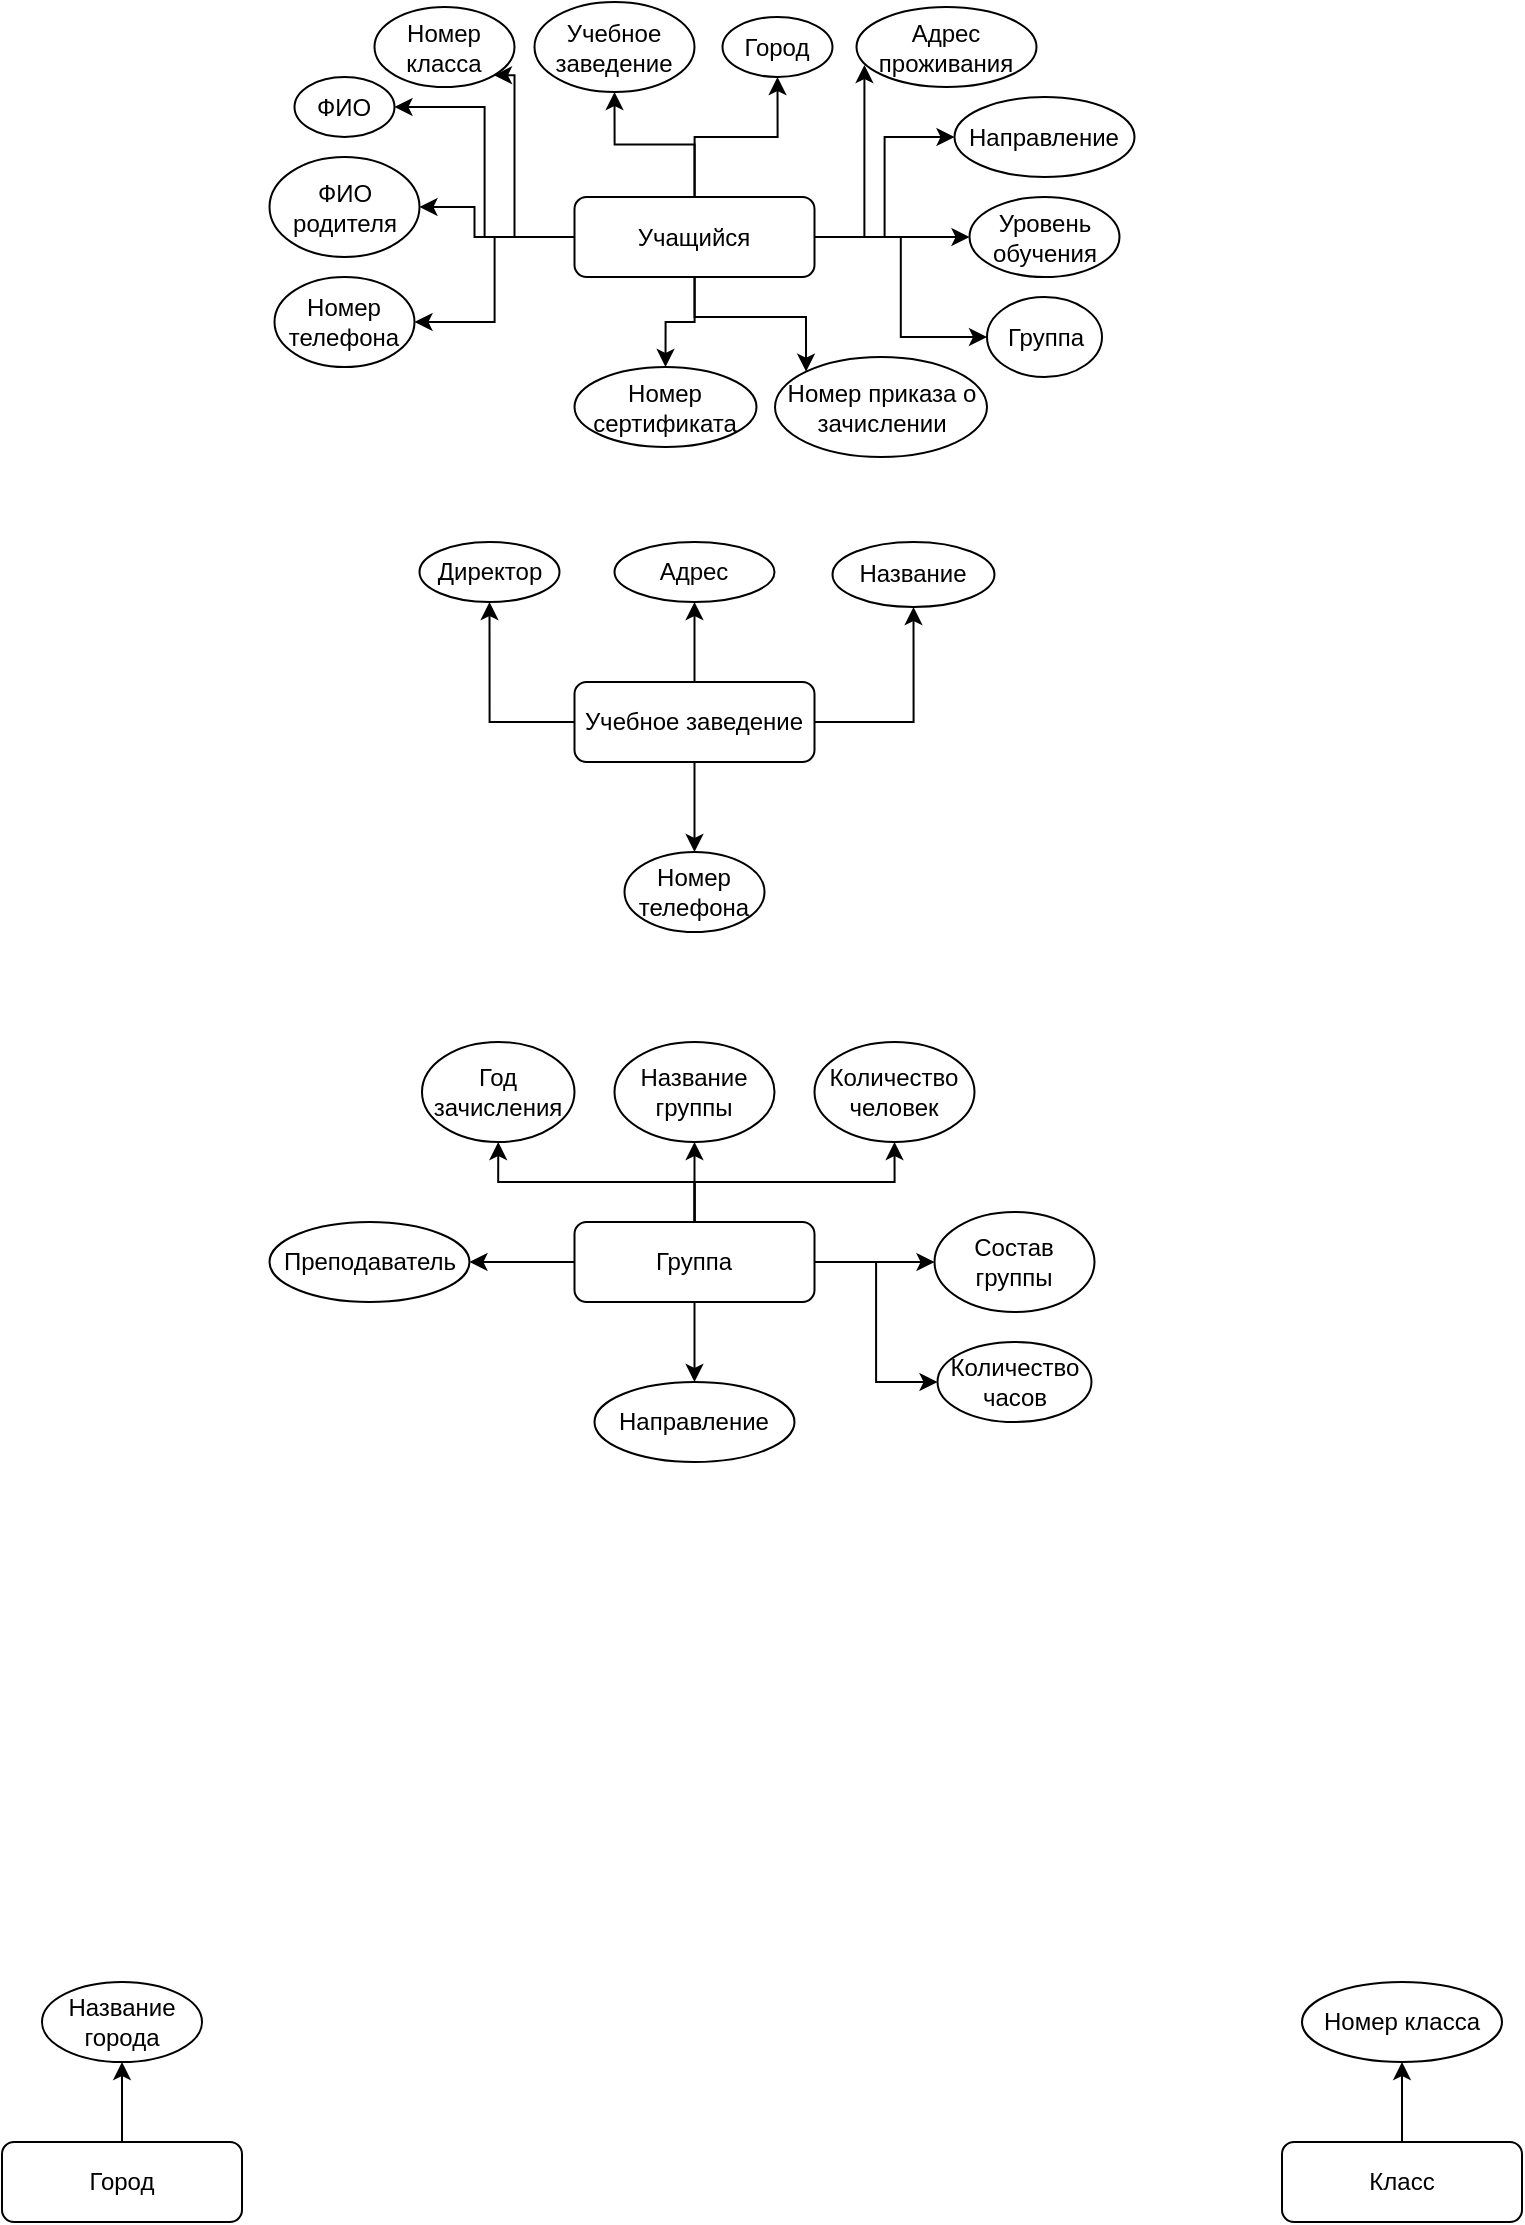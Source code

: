 <mxfile version="14.4.3" type="github">
  <diagram id="C5RBs43oDa-KdzZeNtuy" name="Page-1">
    <mxGraphModel dx="868" dy="425" grid="1" gridSize="10" guides="1" tooltips="1" connect="1" arrows="1" fold="1" page="1" pageScale="1" pageWidth="827" pageHeight="1169" math="0" shadow="0">
      <root>
        <mxCell id="WIyWlLk6GJQsqaUBKTNV-0" />
        <mxCell id="WIyWlLk6GJQsqaUBKTNV-1" parent="WIyWlLk6GJQsqaUBKTNV-0" />
        <mxCell id="0Tz-Ho_IqmYAWqOtKeM1-15" style="edgeStyle=orthogonalEdgeStyle;rounded=0;orthogonalLoop=1;jettySize=auto;html=1;entryX=0;entryY=0;entryDx=0;entryDy=0;" edge="1" parent="WIyWlLk6GJQsqaUBKTNV-1" source="WIyWlLk6GJQsqaUBKTNV-3" target="0Tz-Ho_IqmYAWqOtKeM1-10">
          <mxGeometry relative="1" as="geometry" />
        </mxCell>
        <mxCell id="0Tz-Ho_IqmYAWqOtKeM1-16" style="edgeStyle=orthogonalEdgeStyle;rounded=0;orthogonalLoop=1;jettySize=auto;html=1;" edge="1" parent="WIyWlLk6GJQsqaUBKTNV-1" source="WIyWlLk6GJQsqaUBKTNV-3" target="0Tz-Ho_IqmYAWqOtKeM1-11">
          <mxGeometry relative="1" as="geometry" />
        </mxCell>
        <mxCell id="0Tz-Ho_IqmYAWqOtKeM1-17" style="edgeStyle=orthogonalEdgeStyle;rounded=0;orthogonalLoop=1;jettySize=auto;html=1;entryX=0;entryY=0.5;entryDx=0;entryDy=0;" edge="1" parent="WIyWlLk6GJQsqaUBKTNV-1" source="WIyWlLk6GJQsqaUBKTNV-3" target="0Tz-Ho_IqmYAWqOtKeM1-9">
          <mxGeometry relative="1" as="geometry" />
        </mxCell>
        <mxCell id="0Tz-Ho_IqmYAWqOtKeM1-18" style="edgeStyle=orthogonalEdgeStyle;rounded=0;orthogonalLoop=1;jettySize=auto;html=1;" edge="1" parent="WIyWlLk6GJQsqaUBKTNV-1" source="WIyWlLk6GJQsqaUBKTNV-3" target="0Tz-Ho_IqmYAWqOtKeM1-8">
          <mxGeometry relative="1" as="geometry" />
        </mxCell>
        <mxCell id="0Tz-Ho_IqmYAWqOtKeM1-19" style="edgeStyle=orthogonalEdgeStyle;rounded=0;orthogonalLoop=1;jettySize=auto;html=1;entryX=0;entryY=0.5;entryDx=0;entryDy=0;" edge="1" parent="WIyWlLk6GJQsqaUBKTNV-1" source="WIyWlLk6GJQsqaUBKTNV-3" target="0Tz-Ho_IqmYAWqOtKeM1-7">
          <mxGeometry relative="1" as="geometry" />
        </mxCell>
        <mxCell id="0Tz-Ho_IqmYAWqOtKeM1-21" style="edgeStyle=orthogonalEdgeStyle;rounded=0;orthogonalLoop=1;jettySize=auto;html=1;entryX=0.044;entryY=0.725;entryDx=0;entryDy=0;entryPerimeter=0;" edge="1" parent="WIyWlLk6GJQsqaUBKTNV-1" source="WIyWlLk6GJQsqaUBKTNV-3" target="0Tz-Ho_IqmYAWqOtKeM1-1">
          <mxGeometry relative="1" as="geometry" />
        </mxCell>
        <mxCell id="0Tz-Ho_IqmYAWqOtKeM1-22" style="edgeStyle=orthogonalEdgeStyle;rounded=0;orthogonalLoop=1;jettySize=auto;html=1;entryX=0.5;entryY=1;entryDx=0;entryDy=0;" edge="1" parent="WIyWlLk6GJQsqaUBKTNV-1" source="WIyWlLk6GJQsqaUBKTNV-3" target="0Tz-Ho_IqmYAWqOtKeM1-0">
          <mxGeometry relative="1" as="geometry" />
        </mxCell>
        <mxCell id="0Tz-Ho_IqmYAWqOtKeM1-23" style="edgeStyle=orthogonalEdgeStyle;rounded=0;orthogonalLoop=1;jettySize=auto;html=1;" edge="1" parent="WIyWlLk6GJQsqaUBKTNV-1" source="WIyWlLk6GJQsqaUBKTNV-3" target="0Tz-Ho_IqmYAWqOtKeM1-2">
          <mxGeometry relative="1" as="geometry" />
        </mxCell>
        <mxCell id="0Tz-Ho_IqmYAWqOtKeM1-24" style="edgeStyle=orthogonalEdgeStyle;rounded=0;orthogonalLoop=1;jettySize=auto;html=1;entryX=1;entryY=1;entryDx=0;entryDy=0;" edge="1" parent="WIyWlLk6GJQsqaUBKTNV-1" source="WIyWlLk6GJQsqaUBKTNV-3" target="0Tz-Ho_IqmYAWqOtKeM1-3">
          <mxGeometry relative="1" as="geometry">
            <Array as="points">
              <mxPoint x="306.25" y="137.5" />
              <mxPoint x="306.25" y="56.5" />
            </Array>
          </mxGeometry>
        </mxCell>
        <mxCell id="0Tz-Ho_IqmYAWqOtKeM1-25" style="edgeStyle=orthogonalEdgeStyle;rounded=0;orthogonalLoop=1;jettySize=auto;html=1;entryX=1;entryY=0.5;entryDx=0;entryDy=0;" edge="1" parent="WIyWlLk6GJQsqaUBKTNV-1" source="WIyWlLk6GJQsqaUBKTNV-3" target="0Tz-Ho_IqmYAWqOtKeM1-4">
          <mxGeometry relative="1" as="geometry" />
        </mxCell>
        <mxCell id="0Tz-Ho_IqmYAWqOtKeM1-26" style="edgeStyle=orthogonalEdgeStyle;rounded=0;orthogonalLoop=1;jettySize=auto;html=1;" edge="1" parent="WIyWlLk6GJQsqaUBKTNV-1" source="WIyWlLk6GJQsqaUBKTNV-3" target="0Tz-Ho_IqmYAWqOtKeM1-5">
          <mxGeometry relative="1" as="geometry">
            <Array as="points">
              <mxPoint x="286.25" y="137.5" />
              <mxPoint x="286.25" y="122.5" />
            </Array>
          </mxGeometry>
        </mxCell>
        <mxCell id="0Tz-Ho_IqmYAWqOtKeM1-27" style="edgeStyle=orthogonalEdgeStyle;rounded=0;orthogonalLoop=1;jettySize=auto;html=1;" edge="1" parent="WIyWlLk6GJQsqaUBKTNV-1" source="WIyWlLk6GJQsqaUBKTNV-3" target="0Tz-Ho_IqmYAWqOtKeM1-6">
          <mxGeometry relative="1" as="geometry" />
        </mxCell>
        <mxCell id="WIyWlLk6GJQsqaUBKTNV-3" value="Учащийся" style="rounded=1;whiteSpace=wrap;html=1;fontSize=12;glass=0;strokeWidth=1;shadow=0;" parent="WIyWlLk6GJQsqaUBKTNV-1" vertex="1">
          <mxGeometry x="336.25" y="117.5" width="120" height="40" as="geometry" />
        </mxCell>
        <mxCell id="0Tz-Ho_IqmYAWqOtKeM1-0" value="Город" style="ellipse;whiteSpace=wrap;html=1;" vertex="1" parent="WIyWlLk6GJQsqaUBKTNV-1">
          <mxGeometry x="410.25" y="27.5" width="55" height="30" as="geometry" />
        </mxCell>
        <mxCell id="0Tz-Ho_IqmYAWqOtKeM1-1" value="Адрес проживания" style="ellipse;whiteSpace=wrap;html=1;" vertex="1" parent="WIyWlLk6GJQsqaUBKTNV-1">
          <mxGeometry x="477.25" y="22.5" width="90" height="40" as="geometry" />
        </mxCell>
        <mxCell id="0Tz-Ho_IqmYAWqOtKeM1-2" value="Учебное заведение" style="ellipse;whiteSpace=wrap;html=1;" vertex="1" parent="WIyWlLk6GJQsqaUBKTNV-1">
          <mxGeometry x="316.25" y="20" width="80" height="45" as="geometry" />
        </mxCell>
        <mxCell id="0Tz-Ho_IqmYAWqOtKeM1-3" value="Номер класса" style="ellipse;whiteSpace=wrap;html=1;" vertex="1" parent="WIyWlLk6GJQsqaUBKTNV-1">
          <mxGeometry x="236.25" y="22.5" width="70" height="40" as="geometry" />
        </mxCell>
        <mxCell id="0Tz-Ho_IqmYAWqOtKeM1-4" value="ФИО" style="ellipse;whiteSpace=wrap;html=1;" vertex="1" parent="WIyWlLk6GJQsqaUBKTNV-1">
          <mxGeometry x="196.25" y="57.5" width="50" height="30" as="geometry" />
        </mxCell>
        <mxCell id="0Tz-Ho_IqmYAWqOtKeM1-5" value="ФИО родителя" style="ellipse;whiteSpace=wrap;html=1;" vertex="1" parent="WIyWlLk6GJQsqaUBKTNV-1">
          <mxGeometry x="183.75" y="97.5" width="75" height="50" as="geometry" />
        </mxCell>
        <mxCell id="0Tz-Ho_IqmYAWqOtKeM1-6" value="Номер телефона" style="ellipse;whiteSpace=wrap;html=1;" vertex="1" parent="WIyWlLk6GJQsqaUBKTNV-1">
          <mxGeometry x="186.25" y="157.5" width="70" height="45" as="geometry" />
        </mxCell>
        <mxCell id="0Tz-Ho_IqmYAWqOtKeM1-7" value="Направление" style="ellipse;whiteSpace=wrap;html=1;" vertex="1" parent="WIyWlLk6GJQsqaUBKTNV-1">
          <mxGeometry x="526.25" y="67.5" width="90" height="40" as="geometry" />
        </mxCell>
        <mxCell id="0Tz-Ho_IqmYAWqOtKeM1-8" value="Уровень обучения" style="ellipse;whiteSpace=wrap;html=1;" vertex="1" parent="WIyWlLk6GJQsqaUBKTNV-1">
          <mxGeometry x="533.75" y="117.5" width="75" height="40" as="geometry" />
        </mxCell>
        <mxCell id="0Tz-Ho_IqmYAWqOtKeM1-9" value="Группа" style="ellipse;whiteSpace=wrap;html=1;" vertex="1" parent="WIyWlLk6GJQsqaUBKTNV-1">
          <mxGeometry x="542.5" y="167.5" width="57.5" height="40" as="geometry" />
        </mxCell>
        <mxCell id="0Tz-Ho_IqmYAWqOtKeM1-10" value="Номер приказа о зачислении" style="ellipse;whiteSpace=wrap;html=1;" vertex="1" parent="WIyWlLk6GJQsqaUBKTNV-1">
          <mxGeometry x="436.5" y="197.5" width="106" height="50" as="geometry" />
        </mxCell>
        <mxCell id="0Tz-Ho_IqmYAWqOtKeM1-11" value="Номер сертификата" style="ellipse;whiteSpace=wrap;html=1;" vertex="1" parent="WIyWlLk6GJQsqaUBKTNV-1">
          <mxGeometry x="336.25" y="202.5" width="91" height="40" as="geometry" />
        </mxCell>
        <mxCell id="0Tz-Ho_IqmYAWqOtKeM1-34" style="edgeStyle=orthogonalEdgeStyle;rounded=0;orthogonalLoop=1;jettySize=auto;html=1;entryX=0.5;entryY=1;entryDx=0;entryDy=0;" edge="1" parent="WIyWlLk6GJQsqaUBKTNV-1" source="0Tz-Ho_IqmYAWqOtKeM1-29" target="0Tz-Ho_IqmYAWqOtKeM1-31">
          <mxGeometry relative="1" as="geometry" />
        </mxCell>
        <mxCell id="0Tz-Ho_IqmYAWqOtKeM1-35" style="edgeStyle=orthogonalEdgeStyle;rounded=0;orthogonalLoop=1;jettySize=auto;html=1;entryX=0.5;entryY=1;entryDx=0;entryDy=0;" edge="1" parent="WIyWlLk6GJQsqaUBKTNV-1" source="0Tz-Ho_IqmYAWqOtKeM1-29" target="0Tz-Ho_IqmYAWqOtKeM1-30">
          <mxGeometry relative="1" as="geometry" />
        </mxCell>
        <mxCell id="0Tz-Ho_IqmYAWqOtKeM1-36" style="edgeStyle=orthogonalEdgeStyle;rounded=0;orthogonalLoop=1;jettySize=auto;html=1;entryX=0.5;entryY=1;entryDx=0;entryDy=0;" edge="1" parent="WIyWlLk6GJQsqaUBKTNV-1" source="0Tz-Ho_IqmYAWqOtKeM1-29" target="0Tz-Ho_IqmYAWqOtKeM1-32">
          <mxGeometry relative="1" as="geometry" />
        </mxCell>
        <mxCell id="0Tz-Ho_IqmYAWqOtKeM1-37" style="edgeStyle=orthogonalEdgeStyle;rounded=0;orthogonalLoop=1;jettySize=auto;html=1;" edge="1" parent="WIyWlLk6GJQsqaUBKTNV-1" source="0Tz-Ho_IqmYAWqOtKeM1-29" target="0Tz-Ho_IqmYAWqOtKeM1-33">
          <mxGeometry relative="1" as="geometry" />
        </mxCell>
        <mxCell id="0Tz-Ho_IqmYAWqOtKeM1-29" value="Учебное заведение" style="rounded=1;whiteSpace=wrap;html=1;" vertex="1" parent="WIyWlLk6GJQsqaUBKTNV-1">
          <mxGeometry x="336.25" y="360" width="120" height="40" as="geometry" />
        </mxCell>
        <mxCell id="0Tz-Ho_IqmYAWqOtKeM1-30" value="Адрес" style="ellipse;whiteSpace=wrap;html=1;" vertex="1" parent="WIyWlLk6GJQsqaUBKTNV-1">
          <mxGeometry x="356.25" y="290" width="80" height="30" as="geometry" />
        </mxCell>
        <mxCell id="0Tz-Ho_IqmYAWqOtKeM1-31" value="Название" style="ellipse;whiteSpace=wrap;html=1;" vertex="1" parent="WIyWlLk6GJQsqaUBKTNV-1">
          <mxGeometry x="465.25" y="290" width="81" height="32.5" as="geometry" />
        </mxCell>
        <mxCell id="0Tz-Ho_IqmYAWqOtKeM1-32" value="Директор" style="ellipse;whiteSpace=wrap;html=1;" vertex="1" parent="WIyWlLk6GJQsqaUBKTNV-1">
          <mxGeometry x="258.75" y="290" width="70" height="30" as="geometry" />
        </mxCell>
        <mxCell id="0Tz-Ho_IqmYAWqOtKeM1-33" value="Номер телефона" style="ellipse;whiteSpace=wrap;html=1;" vertex="1" parent="WIyWlLk6GJQsqaUBKTNV-1">
          <mxGeometry x="361.25" y="445" width="70" height="40" as="geometry" />
        </mxCell>
        <mxCell id="0Tz-Ho_IqmYAWqOtKeM1-43" style="edgeStyle=orthogonalEdgeStyle;rounded=0;orthogonalLoop=1;jettySize=auto;html=1;entryX=0.5;entryY=1;entryDx=0;entryDy=0;" edge="1" parent="WIyWlLk6GJQsqaUBKTNV-1" source="0Tz-Ho_IqmYAWqOtKeM1-38" target="0Tz-Ho_IqmYAWqOtKeM1-40">
          <mxGeometry relative="1" as="geometry" />
        </mxCell>
        <mxCell id="0Tz-Ho_IqmYAWqOtKeM1-44" style="edgeStyle=orthogonalEdgeStyle;rounded=0;orthogonalLoop=1;jettySize=auto;html=1;" edge="1" parent="WIyWlLk6GJQsqaUBKTNV-1" source="0Tz-Ho_IqmYAWqOtKeM1-38" target="0Tz-Ho_IqmYAWqOtKeM1-39">
          <mxGeometry relative="1" as="geometry" />
        </mxCell>
        <mxCell id="0Tz-Ho_IqmYAWqOtKeM1-45" style="edgeStyle=orthogonalEdgeStyle;rounded=0;orthogonalLoop=1;jettySize=auto;html=1;entryX=0.5;entryY=1;entryDx=0;entryDy=0;" edge="1" parent="WIyWlLk6GJQsqaUBKTNV-1" source="0Tz-Ho_IqmYAWqOtKeM1-38" target="0Tz-Ho_IqmYAWqOtKeM1-41">
          <mxGeometry relative="1" as="geometry" />
        </mxCell>
        <mxCell id="0Tz-Ho_IqmYAWqOtKeM1-46" style="edgeStyle=orthogonalEdgeStyle;rounded=0;orthogonalLoop=1;jettySize=auto;html=1;" edge="1" parent="WIyWlLk6GJQsqaUBKTNV-1" source="0Tz-Ho_IqmYAWqOtKeM1-38" target="0Tz-Ho_IqmYAWqOtKeM1-42">
          <mxGeometry relative="1" as="geometry" />
        </mxCell>
        <mxCell id="0Tz-Ho_IqmYAWqOtKeM1-48" style="edgeStyle=orthogonalEdgeStyle;rounded=0;orthogonalLoop=1;jettySize=auto;html=1;exitX=1;exitY=0.5;exitDx=0;exitDy=0;entryX=0;entryY=0.5;entryDx=0;entryDy=0;" edge="1" parent="WIyWlLk6GJQsqaUBKTNV-1" source="0Tz-Ho_IqmYAWqOtKeM1-38" target="0Tz-Ho_IqmYAWqOtKeM1-47">
          <mxGeometry relative="1" as="geometry" />
        </mxCell>
        <mxCell id="0Tz-Ho_IqmYAWqOtKeM1-56" style="edgeStyle=orthogonalEdgeStyle;rounded=0;orthogonalLoop=1;jettySize=auto;html=1;" edge="1" parent="WIyWlLk6GJQsqaUBKTNV-1" source="0Tz-Ho_IqmYAWqOtKeM1-38" target="0Tz-Ho_IqmYAWqOtKeM1-55">
          <mxGeometry relative="1" as="geometry" />
        </mxCell>
        <mxCell id="0Tz-Ho_IqmYAWqOtKeM1-58" style="edgeStyle=orthogonalEdgeStyle;rounded=0;orthogonalLoop=1;jettySize=auto;html=1;entryX=0;entryY=0.5;entryDx=0;entryDy=0;" edge="1" parent="WIyWlLk6GJQsqaUBKTNV-1" source="0Tz-Ho_IqmYAWqOtKeM1-38" target="0Tz-Ho_IqmYAWqOtKeM1-57">
          <mxGeometry relative="1" as="geometry" />
        </mxCell>
        <mxCell id="0Tz-Ho_IqmYAWqOtKeM1-38" value="Группа" style="rounded=1;whiteSpace=wrap;html=1;" vertex="1" parent="WIyWlLk6GJQsqaUBKTNV-1">
          <mxGeometry x="336.25" y="630" width="120" height="40" as="geometry" />
        </mxCell>
        <mxCell id="0Tz-Ho_IqmYAWqOtKeM1-39" value="Название группы" style="ellipse;whiteSpace=wrap;html=1;" vertex="1" parent="WIyWlLk6GJQsqaUBKTNV-1">
          <mxGeometry x="356.25" y="540" width="80" height="50" as="geometry" />
        </mxCell>
        <mxCell id="0Tz-Ho_IqmYAWqOtKeM1-40" value="Количество человек" style="ellipse;whiteSpace=wrap;html=1;" vertex="1" parent="WIyWlLk6GJQsqaUBKTNV-1">
          <mxGeometry x="456.25" y="540" width="80" height="50" as="geometry" />
        </mxCell>
        <mxCell id="0Tz-Ho_IqmYAWqOtKeM1-41" value="Год зачисления" style="ellipse;whiteSpace=wrap;html=1;" vertex="1" parent="WIyWlLk6GJQsqaUBKTNV-1">
          <mxGeometry x="260" y="540" width="76.25" height="50" as="geometry" />
        </mxCell>
        <mxCell id="0Tz-Ho_IqmYAWqOtKeM1-42" value="Преподаватель" style="ellipse;whiteSpace=wrap;html=1;" vertex="1" parent="WIyWlLk6GJQsqaUBKTNV-1">
          <mxGeometry x="183.75" y="630" width="100" height="40" as="geometry" />
        </mxCell>
        <mxCell id="0Tz-Ho_IqmYAWqOtKeM1-47" value="Состав группы" style="ellipse;whiteSpace=wrap;html=1;" vertex="1" parent="WIyWlLk6GJQsqaUBKTNV-1">
          <mxGeometry x="516.25" y="625" width="80" height="50" as="geometry" />
        </mxCell>
        <mxCell id="0Tz-Ho_IqmYAWqOtKeM1-51" style="edgeStyle=orthogonalEdgeStyle;rounded=0;orthogonalLoop=1;jettySize=auto;html=1;entryX=0.5;entryY=1;entryDx=0;entryDy=0;" edge="1" parent="WIyWlLk6GJQsqaUBKTNV-1" source="0Tz-Ho_IqmYAWqOtKeM1-49" target="0Tz-Ho_IqmYAWqOtKeM1-50">
          <mxGeometry relative="1" as="geometry" />
        </mxCell>
        <mxCell id="0Tz-Ho_IqmYAWqOtKeM1-49" value="Город" style="rounded=1;whiteSpace=wrap;html=1;" vertex="1" parent="WIyWlLk6GJQsqaUBKTNV-1">
          <mxGeometry x="50" y="1090" width="120" height="40" as="geometry" />
        </mxCell>
        <mxCell id="0Tz-Ho_IqmYAWqOtKeM1-50" value="Название города" style="ellipse;whiteSpace=wrap;html=1;" vertex="1" parent="WIyWlLk6GJQsqaUBKTNV-1">
          <mxGeometry x="70" y="1010" width="80" height="40" as="geometry" />
        </mxCell>
        <mxCell id="0Tz-Ho_IqmYAWqOtKeM1-54" style="edgeStyle=orthogonalEdgeStyle;rounded=0;orthogonalLoop=1;jettySize=auto;html=1;entryX=0.5;entryY=1;entryDx=0;entryDy=0;" edge="1" parent="WIyWlLk6GJQsqaUBKTNV-1" source="0Tz-Ho_IqmYAWqOtKeM1-52" target="0Tz-Ho_IqmYAWqOtKeM1-53">
          <mxGeometry relative="1" as="geometry" />
        </mxCell>
        <mxCell id="0Tz-Ho_IqmYAWqOtKeM1-52" value="Класс" style="rounded=1;whiteSpace=wrap;html=1;" vertex="1" parent="WIyWlLk6GJQsqaUBKTNV-1">
          <mxGeometry x="690" y="1090" width="120" height="40" as="geometry" />
        </mxCell>
        <mxCell id="0Tz-Ho_IqmYAWqOtKeM1-53" value="Номер класса" style="ellipse;whiteSpace=wrap;html=1;" vertex="1" parent="WIyWlLk6GJQsqaUBKTNV-1">
          <mxGeometry x="700" y="1010" width="100" height="40" as="geometry" />
        </mxCell>
        <mxCell id="0Tz-Ho_IqmYAWqOtKeM1-55" value="Направление" style="ellipse;whiteSpace=wrap;html=1;" vertex="1" parent="WIyWlLk6GJQsqaUBKTNV-1">
          <mxGeometry x="346.25" y="710" width="100" height="40" as="geometry" />
        </mxCell>
        <mxCell id="0Tz-Ho_IqmYAWqOtKeM1-57" value="Количество часов" style="ellipse;whiteSpace=wrap;html=1;" vertex="1" parent="WIyWlLk6GJQsqaUBKTNV-1">
          <mxGeometry x="517.75" y="690" width="77" height="40" as="geometry" />
        </mxCell>
      </root>
    </mxGraphModel>
  </diagram>
</mxfile>
